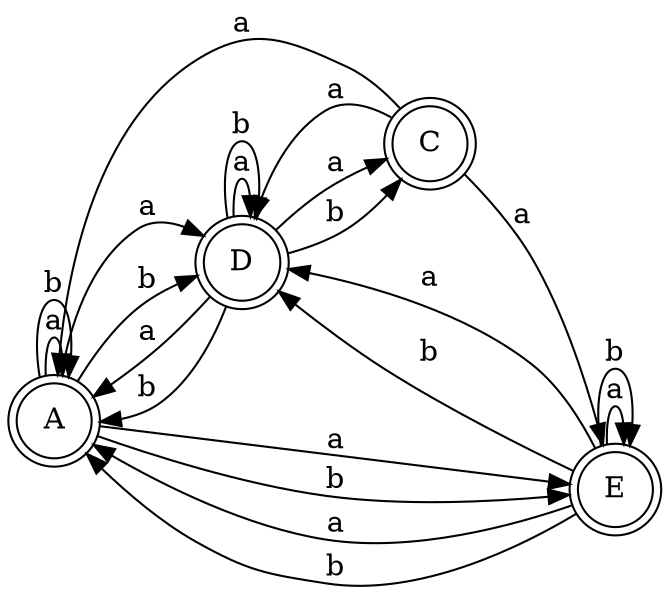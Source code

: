 digraph finite_state_machine {
	rankdir=LR size="8,5"
	node [shape=doublecircle]
	A
	A
	D
	D
	E
	E
	A
	D
	E
	A
	C
	D
	A
	C
	D
	A
	A
	D
	D
	E
	E
	node [shape=circle]
	A -> A [label=a]
	A -> A [label=b]
	A -> D [label=a]
	A -> D [label=b]
	A -> E [label=a]
	A -> E [label=b]
	C -> A [label=a]
	C -> D [label=a]
	C -> E [label=a]
	D -> A [label=a]
	D -> C [label=a]
	D -> D [label=a]
	D -> A [label=b]
	D -> C [label=b]
	D -> D [label=b]
	E -> A [label=a]
	E -> A [label=b]
	E -> D [label=a]
	E -> D [label=b]
	E -> E [label=a]
	E -> E [label=b]
}
